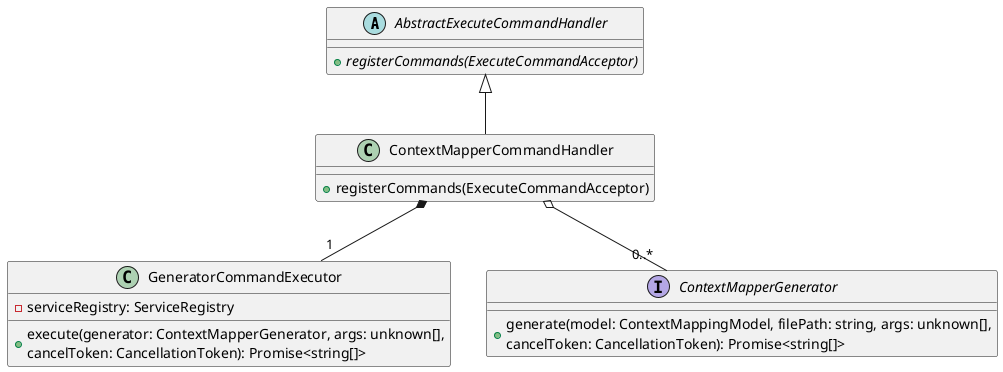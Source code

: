 @startuml

<style>
class {
    MaximumWidth: 500
}
</style>

abstract class AbstractExecuteCommandHandler {
{abstract} + registerCommands(ExecuteCommandAcceptor)
}

class ContextMapperCommandHandler {
+ registerCommands(ExecuteCommandAcceptor)
}

class GeneratorCommandExecutor {
- serviceRegistry: ServiceRegistry
+ execute(generator: ContextMapperGenerator, args: unknown[], cancelToken: CancellationToken): Promise<string[]>
}

interface ContextMapperGenerator {
+ generate(model: ContextMappingModel, filePath: string, args: unknown[], cancelToken: CancellationToken): Promise<string[]>
}

AbstractExecuteCommandHandler <|-- ContextMapperCommandHandler
ContextMapperCommandHandler *-- "1" GeneratorCommandExecutor
ContextMapperCommandHandler o-- "0..*" ContextMapperGenerator

@enduml
